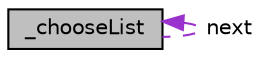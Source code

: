 digraph "_chooseList"
{
 // LATEX_PDF_SIZE
  edge [fontname="Helvetica",fontsize="10",labelfontname="Helvetica",labelfontsize="10"];
  node [fontname="Helvetica",fontsize="10",shape=record];
  Node1 [label="_chooseList",height=0.2,width=0.4,color="black", fillcolor="grey75", style="filled", fontcolor="black",tooltip="List For PromptChoos(typedef to ChooseList)"];
  Node1 -> Node1 [dir="back",color="darkorchid3",fontsize="10",style="dashed",label=" next" ,fontname="Helvetica"];
}
